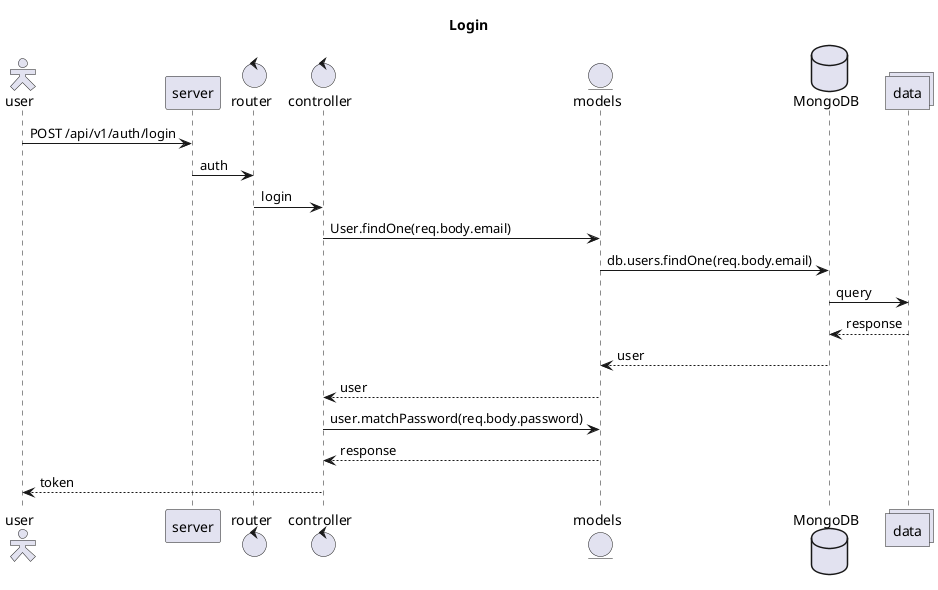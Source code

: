@startuml sequence
title Login
skinparam actorStyle Hollow
actor user
participant server
control router
control controller
entity models
database MongoDB as db
collections data
user -> server : POST /api/v1/auth/login
server -> router : auth
router -> controller : login
controller -> models : User.findOne(req.body.email)
models -> db : db.users.findOne(req.body.email)
db -> data : query
db <-- data : response
models <-- db : user
controller <-- models : user
controller -> models : user.matchPassword(req.body.password)
controller <-- models : response
user <-- controller : token
@enduml